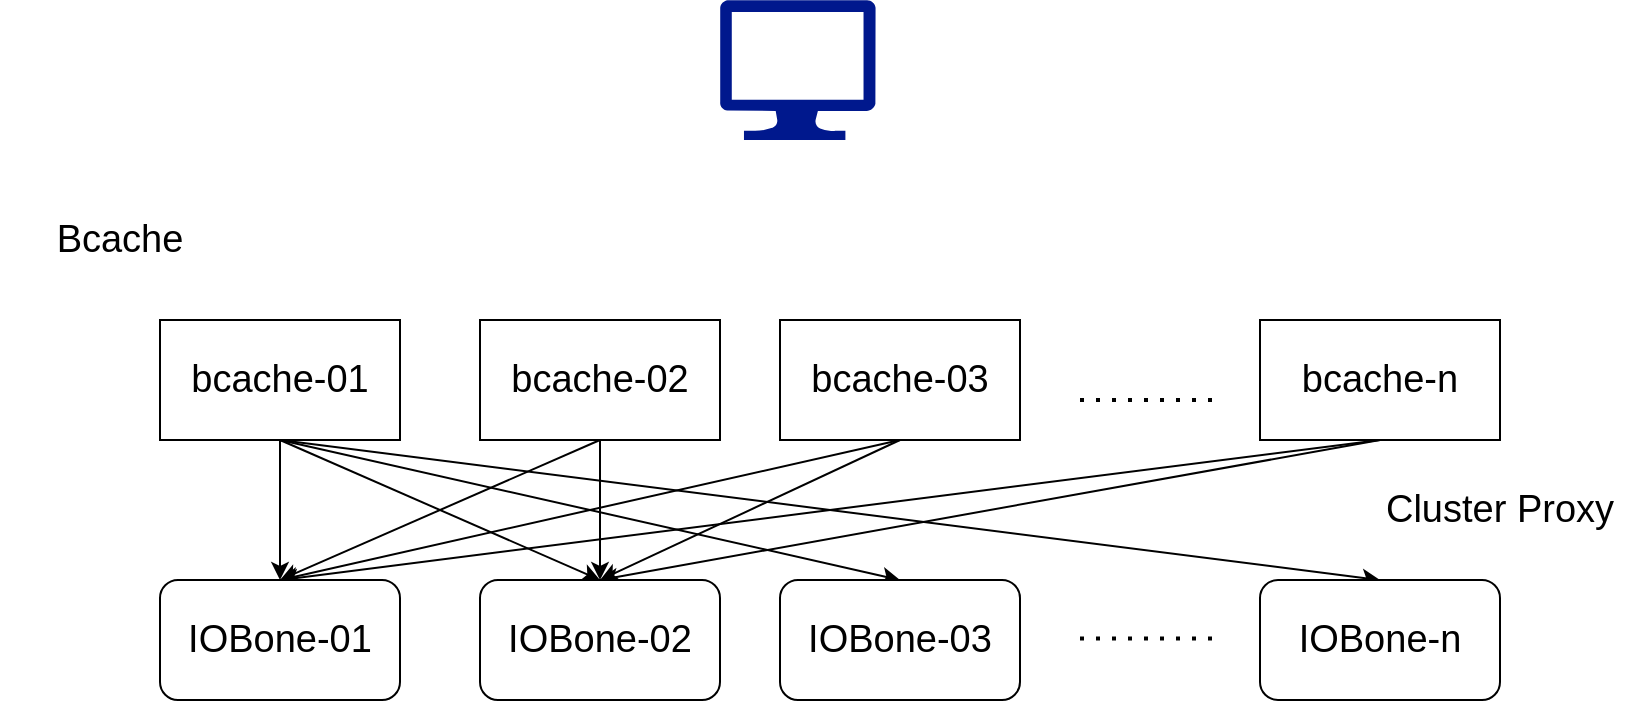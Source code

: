 <mxfile version="13.6.8" type="github">
  <diagram id="qoKji_JU7_fHCk3n9gcr" name="Page-1">
    <mxGraphModel dx="2864" dy="981" grid="1" gridSize="10" guides="1" tooltips="1" connect="1" arrows="1" fold="1" page="1" pageScale="1" pageWidth="827" pageHeight="1169" math="0" shadow="0">
      <root>
        <mxCell id="0" />
        <mxCell id="1" parent="0" />
        <mxCell id="5G8wIGSvjTgZzhThQTYN-13" style="rounded=0;orthogonalLoop=1;jettySize=auto;html=1;exitX=0.5;exitY=1;exitDx=0;exitDy=0;entryX=0.5;entryY=0;entryDx=0;entryDy=0;" edge="1" parent="1" source="5G8wIGSvjTgZzhThQTYN-1">
          <mxGeometry relative="1" as="geometry">
            <mxPoint x="290" y="550.0" as="targetPoint" />
          </mxGeometry>
        </mxCell>
        <mxCell id="5G8wIGSvjTgZzhThQTYN-18" style="edgeStyle=none;rounded=0;orthogonalLoop=1;jettySize=auto;html=1;exitX=0.5;exitY=1;exitDx=0;exitDy=0;entryX=0.5;entryY=0;entryDx=0;entryDy=0;" edge="1" parent="1" source="5G8wIGSvjTgZzhThQTYN-1">
          <mxGeometry relative="1" as="geometry">
            <mxPoint x="130" y="550.0" as="targetPoint" />
          </mxGeometry>
        </mxCell>
        <mxCell id="5G8wIGSvjTgZzhThQTYN-22" style="edgeStyle=none;rounded=0;orthogonalLoop=1;jettySize=auto;html=1;exitX=0.5;exitY=1;exitDx=0;exitDy=0;entryX=0.5;entryY=0;entryDx=0;entryDy=0;" edge="1" parent="1" source="5G8wIGSvjTgZzhThQTYN-1">
          <mxGeometry relative="1" as="geometry">
            <mxPoint x="440" y="550.0" as="targetPoint" />
          </mxGeometry>
        </mxCell>
        <mxCell id="5G8wIGSvjTgZzhThQTYN-23" style="edgeStyle=none;rounded=0;orthogonalLoop=1;jettySize=auto;html=1;exitX=0.5;exitY=1;exitDx=0;exitDy=0;entryX=0.5;entryY=0;entryDx=0;entryDy=0;" edge="1" parent="1" source="5G8wIGSvjTgZzhThQTYN-1">
          <mxGeometry relative="1" as="geometry">
            <mxPoint x="680" y="550.0" as="targetPoint" />
          </mxGeometry>
        </mxCell>
        <mxCell id="5G8wIGSvjTgZzhThQTYN-1" value="&lt;font style=&quot;font-size: 19px&quot;&gt;bcache-01&lt;/font&gt;" style="rounded=0;whiteSpace=wrap;html=1;" vertex="1" parent="1">
          <mxGeometry x="70" y="420" width="120" height="60" as="geometry" />
        </mxCell>
        <mxCell id="5G8wIGSvjTgZzhThQTYN-15" style="edgeStyle=none;rounded=0;orthogonalLoop=1;jettySize=auto;html=1;exitX=0.5;exitY=1;exitDx=0;exitDy=0;entryX=0.5;entryY=0;entryDx=0;entryDy=0;" edge="1" parent="1" source="5G8wIGSvjTgZzhThQTYN-2">
          <mxGeometry relative="1" as="geometry">
            <mxPoint x="290" y="550.0" as="targetPoint" />
          </mxGeometry>
        </mxCell>
        <mxCell id="5G8wIGSvjTgZzhThQTYN-19" style="edgeStyle=none;rounded=0;orthogonalLoop=1;jettySize=auto;html=1;exitX=0.5;exitY=1;exitDx=0;exitDy=0;" edge="1" parent="1" source="5G8wIGSvjTgZzhThQTYN-2">
          <mxGeometry relative="1" as="geometry">
            <mxPoint x="130" y="550" as="targetPoint" />
          </mxGeometry>
        </mxCell>
        <mxCell id="5G8wIGSvjTgZzhThQTYN-2" value="&lt;font style=&quot;font-size: 19px&quot;&gt;bcache-02&lt;/font&gt;" style="rounded=0;whiteSpace=wrap;html=1;" vertex="1" parent="1">
          <mxGeometry x="230" y="420" width="120" height="60" as="geometry" />
        </mxCell>
        <mxCell id="5G8wIGSvjTgZzhThQTYN-16" style="edgeStyle=none;rounded=0;orthogonalLoop=1;jettySize=auto;html=1;exitX=0.5;exitY=1;exitDx=0;exitDy=0;entryX=0.5;entryY=0;entryDx=0;entryDy=0;" edge="1" parent="1" source="5G8wIGSvjTgZzhThQTYN-3">
          <mxGeometry relative="1" as="geometry">
            <mxPoint x="290" y="550.0" as="targetPoint" />
          </mxGeometry>
        </mxCell>
        <mxCell id="5G8wIGSvjTgZzhThQTYN-20" style="edgeStyle=none;rounded=0;orthogonalLoop=1;jettySize=auto;html=1;exitX=0.5;exitY=1;exitDx=0;exitDy=0;entryX=0.5;entryY=0;entryDx=0;entryDy=0;" edge="1" parent="1" source="5G8wIGSvjTgZzhThQTYN-3">
          <mxGeometry relative="1" as="geometry">
            <mxPoint x="130" y="550.0" as="targetPoint" />
          </mxGeometry>
        </mxCell>
        <mxCell id="5G8wIGSvjTgZzhThQTYN-3" value="&lt;font style=&quot;font-size: 19px&quot;&gt;bcache-03&lt;/font&gt;" style="rounded=0;whiteSpace=wrap;html=1;" vertex="1" parent="1">
          <mxGeometry x="380" y="420" width="120" height="60" as="geometry" />
        </mxCell>
        <mxCell id="5G8wIGSvjTgZzhThQTYN-17" style="edgeStyle=none;rounded=0;orthogonalLoop=1;jettySize=auto;html=1;exitX=0.5;exitY=1;exitDx=0;exitDy=0;entryX=0.5;entryY=0;entryDx=0;entryDy=0;" edge="1" parent="1" source="5G8wIGSvjTgZzhThQTYN-4">
          <mxGeometry relative="1" as="geometry">
            <mxPoint x="290" y="550.0" as="targetPoint" />
          </mxGeometry>
        </mxCell>
        <mxCell id="5G8wIGSvjTgZzhThQTYN-21" style="edgeStyle=none;rounded=0;orthogonalLoop=1;jettySize=auto;html=1;exitX=0.5;exitY=1;exitDx=0;exitDy=0;entryX=0.5;entryY=0;entryDx=0;entryDy=0;" edge="1" parent="1" source="5G8wIGSvjTgZzhThQTYN-4">
          <mxGeometry relative="1" as="geometry">
            <mxPoint x="130" y="550.0" as="targetPoint" />
          </mxGeometry>
        </mxCell>
        <mxCell id="5G8wIGSvjTgZzhThQTYN-4" value="&lt;font style=&quot;font-size: 19px&quot;&gt;bcache-n&lt;/font&gt;" style="rounded=0;whiteSpace=wrap;html=1;" vertex="1" parent="1">
          <mxGeometry x="620" y="420" width="120" height="60" as="geometry" />
        </mxCell>
        <mxCell id="5G8wIGSvjTgZzhThQTYN-5" value="" style="endArrow=none;dashed=1;html=1;dashPattern=1 3;strokeWidth=2;" edge="1" parent="1">
          <mxGeometry width="50" height="50" relative="1" as="geometry">
            <mxPoint x="530" y="460" as="sourcePoint" />
            <mxPoint x="600" y="460" as="targetPoint" />
          </mxGeometry>
        </mxCell>
        <mxCell id="5G8wIGSvjTgZzhThQTYN-6" value="&lt;font style=&quot;font-size: 19px&quot;&gt;Bcache&lt;/font&gt;" style="text;html=1;strokeColor=none;fillColor=none;align=center;verticalAlign=middle;whiteSpace=wrap;rounded=0;" vertex="1" parent="1">
          <mxGeometry x="-10" y="350" width="120" height="60" as="geometry" />
        </mxCell>
        <mxCell id="5G8wIGSvjTgZzhThQTYN-30" style="edgeStyle=none;rounded=0;orthogonalLoop=1;jettySize=auto;html=1;exitX=0.5;exitY=1;exitDx=0;exitDy=0;entryX=0.5;entryY=0;entryDx=0;entryDy=0;" edge="1" parent="1" target="5G8wIGSvjTgZzhThQTYN-25">
          <mxGeometry relative="1" as="geometry">
            <mxPoint x="130" y="610.0" as="sourcePoint" />
          </mxGeometry>
        </mxCell>
        <mxCell id="5G8wIGSvjTgZzhThQTYN-33" style="edgeStyle=none;rounded=0;orthogonalLoop=1;jettySize=auto;html=1;exitX=0.5;exitY=1;exitDx=0;exitDy=0;entryX=0.5;entryY=0;entryDx=0;entryDy=0;" edge="1" parent="1" target="5G8wIGSvjTgZzhThQTYN-26">
          <mxGeometry relative="1" as="geometry">
            <mxPoint x="290" y="610.0" as="sourcePoint" />
          </mxGeometry>
        </mxCell>
        <mxCell id="5G8wIGSvjTgZzhThQTYN-34" style="edgeStyle=none;rounded=0;orthogonalLoop=1;jettySize=auto;html=1;exitX=0.5;exitY=1;exitDx=0;exitDy=0;entryX=0.5;entryY=0;entryDx=0;entryDy=0;" edge="1" parent="1" target="5G8wIGSvjTgZzhThQTYN-27">
          <mxGeometry relative="1" as="geometry">
            <mxPoint x="440" y="610.0" as="sourcePoint" />
          </mxGeometry>
        </mxCell>
        <mxCell id="5G8wIGSvjTgZzhThQTYN-35" style="edgeStyle=none;rounded=0;orthogonalLoop=1;jettySize=auto;html=1;exitX=0.5;exitY=1;exitDx=0;exitDy=0;entryX=0.5;entryY=0;entryDx=0;entryDy=0;" edge="1" parent="1" target="5G8wIGSvjTgZzhThQTYN-28">
          <mxGeometry relative="1" as="geometry">
            <mxPoint x="680" y="610.0" as="sourcePoint" />
          </mxGeometry>
        </mxCell>
        <mxCell id="5G8wIGSvjTgZzhThQTYN-12" value="" style="endArrow=none;dashed=1;html=1;dashPattern=1 3;strokeWidth=2;" edge="1" parent="1">
          <mxGeometry width="50" height="50" relative="1" as="geometry">
            <mxPoint x="530" y="579.29" as="sourcePoint" />
            <mxPoint x="600" y="579.29" as="targetPoint" />
          </mxGeometry>
        </mxCell>
        <mxCell id="5G8wIGSvjTgZzhThQTYN-24" value="&lt;font style=&quot;font-size: 19px&quot;&gt;Cluster Proxy&lt;/font&gt;" style="text;html=1;strokeColor=none;fillColor=none;align=center;verticalAlign=middle;whiteSpace=wrap;rounded=0;" vertex="1" parent="1">
          <mxGeometry x="670" y="500" width="140" height="30" as="geometry" />
        </mxCell>
        <mxCell id="5G8wIGSvjTgZzhThQTYN-25" value="&lt;font style=&quot;font-size: 19px&quot;&gt;IOBone-01&lt;/font&gt;" style="rounded=1;whiteSpace=wrap;html=1;" vertex="1" parent="1">
          <mxGeometry x="70" y="550" width="120" height="60" as="geometry" />
        </mxCell>
        <mxCell id="5G8wIGSvjTgZzhThQTYN-26" value="&lt;font style=&quot;font-size: 19px&quot;&gt;IOBone-02&lt;/font&gt;" style="rounded=1;whiteSpace=wrap;html=1;" vertex="1" parent="1">
          <mxGeometry x="230" y="550" width="120" height="60" as="geometry" />
        </mxCell>
        <mxCell id="5G8wIGSvjTgZzhThQTYN-27" value="&lt;font style=&quot;font-size: 19px&quot;&gt;IOBone-03&lt;/font&gt;" style="rounded=1;whiteSpace=wrap;html=1;" vertex="1" parent="1">
          <mxGeometry x="380" y="550" width="120" height="60" as="geometry" />
        </mxCell>
        <mxCell id="5G8wIGSvjTgZzhThQTYN-28" value="&lt;font style=&quot;font-size: 19px&quot;&gt;IOBone-n&lt;/font&gt;" style="rounded=1;whiteSpace=wrap;html=1;" vertex="1" parent="1">
          <mxGeometry x="620" y="550" width="120" height="60" as="geometry" />
        </mxCell>
        <mxCell id="5G8wIGSvjTgZzhThQTYN-39" value="" style="aspect=fixed;pointerEvents=1;shadow=0;dashed=0;html=1;strokeColor=none;labelPosition=center;verticalLabelPosition=bottom;verticalAlign=top;align=center;fillColor=#00188D;shape=mxgraph.azure.computer" vertex="1" parent="1">
          <mxGeometry x="350" y="260" width="77.78" height="70" as="geometry" />
        </mxCell>
      </root>
    </mxGraphModel>
  </diagram>
</mxfile>
